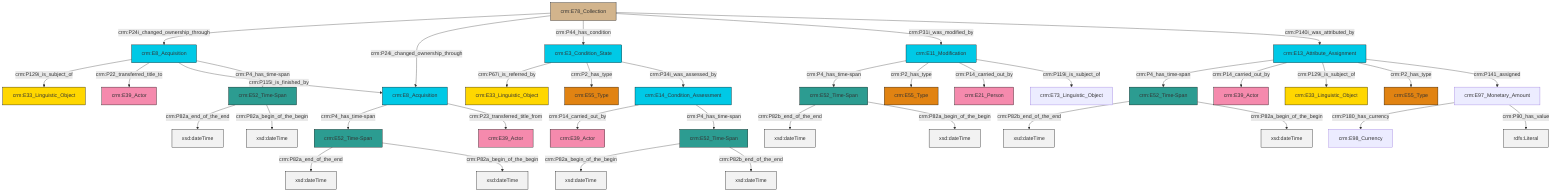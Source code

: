 graph TD
classDef Literal fill:#f2f2f2,stroke:#000000;
classDef CRM_Entity fill:#FFFFFF,stroke:#000000;
classDef Temporal_Entity fill:#00C9E6, stroke:#000000;
classDef Type fill:#E18312, stroke:#000000;
classDef Time-Span fill:#2C9C91, stroke:#000000;
classDef Appellation fill:#FFEB7F, stroke:#000000;
classDef Place fill:#008836, stroke:#000000;
classDef Persistent_Item fill:#B266B2, stroke:#000000;
classDef Conceptual_Object fill:#FFD700, stroke:#000000;
classDef Physical_Thing fill:#D2B48C, stroke:#000000;
classDef Actor fill:#f58aad, stroke:#000000;
classDef PC_Classes fill:#4ce600, stroke:#000000;
classDef Multi fill:#cccccc,stroke:#000000;

2["crm:E13_Attribute_Assignment"]:::Temporal_Entity -->|crm:P4_has_time-span| 3["crm:E52_Time-Span"]:::Time-Span
4["crm:E11_Modification"]:::Temporal_Entity -->|crm:P4_has_time-span| 5["crm:E52_Time-Span"]:::Time-Span
8["crm:E52_Time-Span"]:::Time-Span -->|crm:P82a_begin_of_the_begin| 9[xsd:dateTime]:::Literal
3["crm:E52_Time-Span"]:::Time-Span -->|crm:P82b_end_of_the_end| 10[xsd:dateTime]:::Literal
11["crm:E52_Time-Span"]:::Time-Span -->|crm:P82a_end_of_the_end| 12[xsd:dateTime]:::Literal
15["crm:E78_Collection"]:::Physical_Thing -->|crm:P24i_changed_ownership_through| 0["crm:E8_Acquisition"]:::Temporal_Entity
16["crm:E52_Time-Span"]:::Time-Span -->|crm:P82a_end_of_the_end| 17[xsd:dateTime]:::Literal
2["crm:E13_Attribute_Assignment"]:::Temporal_Entity -->|crm:P14_carried_out_by| 19["crm:E39_Actor"]:::Actor
15["crm:E78_Collection"]:::Physical_Thing -->|crm:P24i_changed_ownership_through| 22["crm:E8_Acquisition"]:::Temporal_Entity
0["crm:E8_Acquisition"]:::Temporal_Entity -->|crm:P129i_is_subject_of| 24["crm:E33_Linguistic_Object"]:::Conceptual_Object
16["crm:E52_Time-Span"]:::Time-Span -->|crm:P82a_begin_of_the_begin| 27[xsd:dateTime]:::Literal
22["crm:E8_Acquisition"]:::Temporal_Entity -->|crm:P4_has_time-span| 11["crm:E52_Time-Span"]:::Time-Span
4["crm:E11_Modification"]:::Temporal_Entity -->|crm:P2_has_type| 28["crm:E55_Type"]:::Type
2["crm:E13_Attribute_Assignment"]:::Temporal_Entity -->|crm:P129i_is_subject_of| 29["crm:E33_Linguistic_Object"]:::Conceptual_Object
3["crm:E52_Time-Span"]:::Time-Span -->|crm:P82a_begin_of_the_begin| 30[xsd:dateTime]:::Literal
2["crm:E13_Attribute_Assignment"]:::Temporal_Entity -->|crm:P2_has_type| 25["crm:E55_Type"]:::Type
15["crm:E78_Collection"]:::Physical_Thing -->|crm:P44_has_condition| 39["crm:E3_Condition_State"]:::Temporal_Entity
39["crm:E3_Condition_State"]:::Temporal_Entity -->|crm:P67i_is_referred_by| 34["crm:E33_Linguistic_Object"]:::Conceptual_Object
36["crm:E97_Monetary_Amount"]:::Default -->|crm:P180_has_currency| 40["crm:E98_Currency"]:::Default
36["crm:E97_Monetary_Amount"]:::Default -->|crm:P90_has_value| 42[rdfs:Literal]:::Literal
4["crm:E11_Modification"]:::Temporal_Entity -->|crm:P14_carried_out_by| 31["crm:E21_Person"]:::Actor
5["crm:E52_Time-Span"]:::Time-Span -->|crm:P82b_end_of_the_end| 43[xsd:dateTime]:::Literal
0["crm:E8_Acquisition"]:::Temporal_Entity -->|crm:P22_transferred_title_to| 48["crm:E39_Actor"]:::Actor
2["crm:E13_Attribute_Assignment"]:::Temporal_Entity -->|crm:P141_assigned| 36["crm:E97_Monetary_Amount"]:::Default
5["crm:E52_Time-Span"]:::Time-Span -->|crm:P82a_begin_of_the_begin| 49[xsd:dateTime]:::Literal
11["crm:E52_Time-Span"]:::Time-Span -->|crm:P82a_begin_of_the_begin| 50[xsd:dateTime]:::Literal
39["crm:E3_Condition_State"]:::Temporal_Entity -->|crm:P2_has_type| 46["crm:E55_Type"]:::Type
4["crm:E11_Modification"]:::Temporal_Entity -->|crm:P119i_is_subject_of| 6["crm:E73_Linguistic_Object"]:::Default
0["crm:E8_Acquisition"]:::Temporal_Entity -->|crm:P115i_is_finished_by| 22["crm:E8_Acquisition"]:::Temporal_Entity
22["crm:E8_Acquisition"]:::Temporal_Entity -->|crm:P23_transferred_title_from| 20["crm:E39_Actor"]:::Actor
39["crm:E3_Condition_State"]:::Temporal_Entity -->|crm:P34i_was_assessed_by| 55["crm:E14_Condition_Assessment"]:::Temporal_Entity
15["crm:E78_Collection"]:::Physical_Thing -->|crm:P31i_was_modified_by| 4["crm:E11_Modification"]:::Temporal_Entity
55["crm:E14_Condition_Assessment"]:::Temporal_Entity -->|crm:P14_carried_out_by| 13["crm:E39_Actor"]:::Actor
8["crm:E52_Time-Span"]:::Time-Span -->|crm:P82b_end_of_the_end| 61[xsd:dateTime]:::Literal
15["crm:E78_Collection"]:::Physical_Thing -->|crm:P140i_was_attributed_by| 2["crm:E13_Attribute_Assignment"]:::Temporal_Entity
55["crm:E14_Condition_Assessment"]:::Temporal_Entity -->|crm:P4_has_time-span| 8["crm:E52_Time-Span"]:::Time-Span
0["crm:E8_Acquisition"]:::Temporal_Entity -->|crm:P4_has_time-span| 16["crm:E52_Time-Span"]:::Time-Span